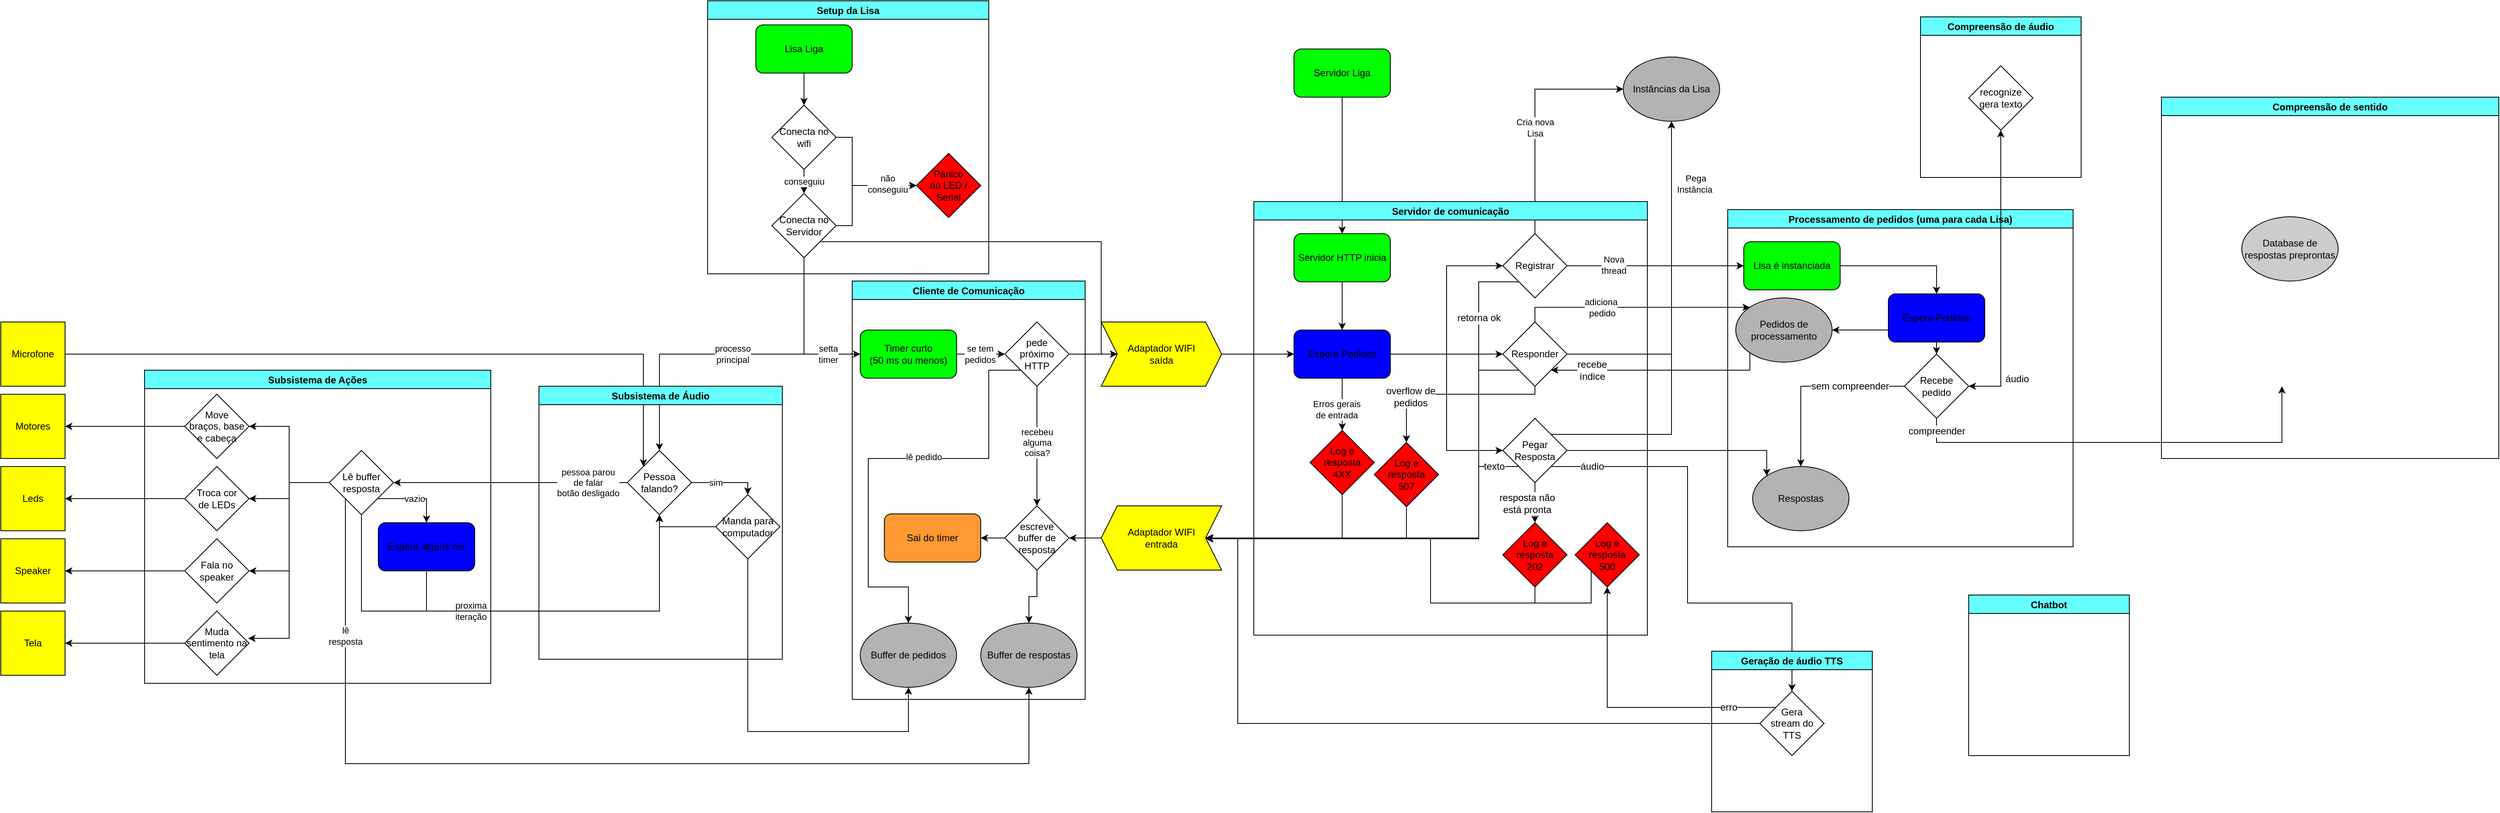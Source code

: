 <mxfile version="20.3.0" type="device"><diagram id="C5RBs43oDa-KdzZeNtuy" name="Page-1"><mxGraphModel dx="2659" dy="1574" grid="1" gridSize="10" guides="1" tooltips="1" connect="1" arrows="1" fold="1" page="1" pageScale="1" pageWidth="827" pageHeight="1169" math="0" shadow="0"><root><mxCell id="WIyWlLk6GJQsqaUBKTNV-0"/><mxCell id="WIyWlLk6GJQsqaUBKTNV-1" parent="WIyWlLk6GJQsqaUBKTNV-0"/><mxCell id="hgISAHrJ6ZTNMy5se8z0-0" style="edgeStyle=orthogonalEdgeStyle;rounded=0;orthogonalLoop=1;jettySize=auto;html=1;entryX=0.5;entryY=0;entryDx=0;entryDy=0;exitX=0.5;exitY=1;exitDx=0;exitDy=0;" parent="WIyWlLk6GJQsqaUBKTNV-1" source="66MLMGAUY5jl_WoTNI_W-8" target="hgISAHrJ6ZTNMy5se8z0-86" edge="1"><mxGeometry relative="1" as="geometry"><mxPoint x="-320" y="320" as="targetPoint"/><Array as="points"><mxPoint x="60" y="410"/><mxPoint x="-120" y="410"/></Array></mxGeometry></mxCell><mxCell id="hgISAHrJ6ZTNMy5se8z0-1" value="processo&lt;br&gt;principal" style="edgeLabel;html=1;align=center;verticalAlign=middle;resizable=0;points=[];" parent="hgISAHrJ6ZTNMy5se8z0-0" vertex="1" connectable="0"><mxGeometry x="0.217" y="-4" relative="1" as="geometry"><mxPoint x="46" y="4" as="offset"/></mxGeometry></mxCell><mxCell id="hgISAHrJ6ZTNMy5se8z0-4" style="edgeStyle=orthogonalEdgeStyle;rounded=0;orthogonalLoop=1;jettySize=auto;html=1;entryX=0;entryY=0.5;entryDx=0;entryDy=0;exitX=0.5;exitY=1;exitDx=0;exitDy=0;" parent="WIyWlLk6GJQsqaUBKTNV-1" source="66MLMGAUY5jl_WoTNI_W-8" target="hgISAHrJ6ZTNMy5se8z0-52" edge="1"><mxGeometry relative="1" as="geometry"><mxPoint x="140" y="410" as="targetPoint"/><Array as="points"><mxPoint x="60" y="410"/></Array></mxGeometry></mxCell><mxCell id="hgISAHrJ6ZTNMy5se8z0-5" value="setta&lt;br&gt;timer" style="edgeLabel;html=1;align=center;verticalAlign=middle;resizable=0;points=[];" parent="hgISAHrJ6ZTNMy5se8z0-4" vertex="1" connectable="0"><mxGeometry x="0.418" relative="1" as="geometry"><mxPoint x="15" as="offset"/></mxGeometry></mxCell><mxCell id="66MLMGAUY5jl_WoTNI_W-181" style="edgeStyle=orthogonalEdgeStyle;rounded=0;orthogonalLoop=1;jettySize=auto;html=1;exitX=0.5;exitY=1;exitDx=0;exitDy=0;entryX=0.5;entryY=0;entryDx=0;entryDy=0;" parent="WIyWlLk6GJQsqaUBKTNV-1" source="hgISAHrJ6ZTNMy5se8z0-84" target="hgISAHrJ6ZTNMy5se8z0-85" edge="1"><mxGeometry relative="1" as="geometry"><mxPoint x="766" y="260" as="targetPoint"/><mxPoint x="766" y="80" as="sourcePoint"/></mxGeometry></mxCell><mxCell id="66MLMGAUY5jl_WoTNI_W-153" style="edgeStyle=orthogonalEdgeStyle;rounded=0;orthogonalLoop=1;jettySize=auto;html=1;" parent="WIyWlLk6GJQsqaUBKTNV-1" source="66MLMGAUY5jl_WoTNI_W-14" target="66MLMGAUY5jl_WoTNI_W-18" edge="1"><mxGeometry relative="1" as="geometry"/></mxCell><mxCell id="66MLMGAUY5jl_WoTNI_W-14" value="Adaptador WIFI &lt;br&gt;saída" style="shape=step;perimeter=stepPerimeter;whiteSpace=wrap;html=1;fixedSize=1;fillColor=#FFFF00;" parent="WIyWlLk6GJQsqaUBKTNV-1" vertex="1"><mxGeometry x="430" y="370" width="150" height="80" as="geometry"/></mxCell><mxCell id="66MLMGAUY5jl_WoTNI_W-63" style="edgeStyle=orthogonalEdgeStyle;rounded=0;orthogonalLoop=1;jettySize=auto;html=1;" parent="WIyWlLk6GJQsqaUBKTNV-1" source="66MLMGAUY5jl_WoTNI_W-31" target="66MLMGAUY5jl_WoTNI_W-82" edge="1"><mxGeometry relative="1" as="geometry"><mxPoint x="100" y="520" as="targetPoint"/></mxGeometry></mxCell><mxCell id="66MLMGAUY5jl_WoTNI_W-31" value="Adaptador WIFI&lt;br&gt;entrada" style="shape=step;perimeter=stepPerimeter;whiteSpace=wrap;html=1;fixedSize=1;direction=west;fillColor=#FFFF00;" parent="WIyWlLk6GJQsqaUBKTNV-1" vertex="1"><mxGeometry x="430" y="599" width="150" height="80" as="geometry"/></mxCell><mxCell id="66MLMGAUY5jl_WoTNI_W-79" value="proxima&lt;br&gt;iteração" style="edgeStyle=orthogonalEdgeStyle;rounded=0;orthogonalLoop=1;jettySize=auto;html=1;exitX=0.5;exitY=1;exitDx=0;exitDy=0;" parent="WIyWlLk6GJQsqaUBKTNV-1" source="66MLMGAUY5jl_WoTNI_W-67" target="hgISAHrJ6ZTNMy5se8z0-86" edge="1"><mxGeometry x="-0.163" relative="1" as="geometry"><mxPoint x="-681" y="658" as="targetPoint"/><Array as="points"><mxPoint x="-491" y="730"/><mxPoint x="-120" y="730"/></Array><mxPoint as="offset"/></mxGeometry></mxCell><mxCell id="66MLMGAUY5jl_WoTNI_W-250" style="edgeStyle=orthogonalEdgeStyle;rounded=0;orthogonalLoop=1;jettySize=auto;html=1;entryX=0.5;entryY=1;entryDx=0;entryDy=0;exitX=0;exitY=1;exitDx=0;exitDy=0;" parent="WIyWlLk6GJQsqaUBKTNV-1" source="66MLMGAUY5jl_WoTNI_W-67" target="66MLMGAUY5jl_WoTNI_W-238" edge="1"><mxGeometry relative="1" as="geometry"><Array as="points"><mxPoint x="-511" y="920"/><mxPoint x="340" y="920"/></Array></mxGeometry></mxCell><mxCell id="hgISAHrJ6ZTNMy5se8z0-51" value="lê &lt;br&gt;resposta" style="edgeLabel;html=1;align=center;verticalAlign=middle;resizable=0;points=[];" parent="66MLMGAUY5jl_WoTNI_W-250" vertex="1" connectable="0"><mxGeometry x="-0.976" y="-1" relative="1" as="geometry"><mxPoint x="1" y="155" as="offset"/></mxGeometry></mxCell><mxCell id="66MLMGAUY5jl_WoTNI_W-258" style="edgeStyle=orthogonalEdgeStyle;rounded=0;orthogonalLoop=1;jettySize=auto;html=1;" parent="WIyWlLk6GJQsqaUBKTNV-1" source="66MLMGAUY5jl_WoTNI_W-71" target="66MLMGAUY5jl_WoTNI_W-257" edge="1"><mxGeometry relative="1" as="geometry"/></mxCell><mxCell id="66MLMGAUY5jl_WoTNI_W-261" style="edgeStyle=orthogonalEdgeStyle;rounded=0;orthogonalLoop=1;jettySize=auto;html=1;" parent="WIyWlLk6GJQsqaUBKTNV-1" source="66MLMGAUY5jl_WoTNI_W-72" target="66MLMGAUY5jl_WoTNI_W-262" edge="1"><mxGeometry relative="1" as="geometry"><mxPoint x="-860" y="723" as="targetPoint"/></mxGeometry></mxCell><mxCell id="66MLMGAUY5jl_WoTNI_W-260" style="edgeStyle=orthogonalEdgeStyle;rounded=0;orthogonalLoop=1;jettySize=auto;html=1;" parent="WIyWlLk6GJQsqaUBKTNV-1" source="66MLMGAUY5jl_WoTNI_W-74" target="66MLMGAUY5jl_WoTNI_W-259" edge="1"><mxGeometry relative="1" as="geometry"/></mxCell><mxCell id="66MLMGAUY5jl_WoTNI_W-101" style="edgeStyle=orthogonalEdgeStyle;rounded=0;orthogonalLoop=1;jettySize=auto;html=1;entryX=0;entryY=0.5;entryDx=0;entryDy=0;" parent="WIyWlLk6GJQsqaUBKTNV-1" source="66MLMGAUY5jl_WoTNI_W-97" target="66MLMGAUY5jl_WoTNI_W-14" edge="1"><mxGeometry relative="1" as="geometry"/></mxCell><mxCell id="66MLMGAUY5jl_WoTNI_W-123" value="Subsistema de Ações" style="swimlane;fillColor=#66FFFF;" parent="WIyWlLk6GJQsqaUBKTNV-1" vertex="1"><mxGeometry x="-761" y="430" width="431" height="390" as="geometry"><mxRectangle x="-761" y="430" width="160" height="23" as="alternateBounds"/></mxGeometry></mxCell><mxCell id="66MLMGAUY5jl_WoTNI_W-71" value="Move&lt;br&gt;braços, base e cabeça" style="rhombus;whiteSpace=wrap;html=1;fillColor=#FFFFFF;" parent="66MLMGAUY5jl_WoTNI_W-123" vertex="1"><mxGeometry x="50" y="30" width="80" height="80" as="geometry"/></mxCell><mxCell id="66MLMGAUY5jl_WoTNI_W-74" value="Troca cor&lt;br&gt;de LEDs" style="rhombus;whiteSpace=wrap;html=1;fillColor=#FFFFFF;" parent="66MLMGAUY5jl_WoTNI_W-123" vertex="1"><mxGeometry x="50" y="120" width="80" height="80" as="geometry"/></mxCell><mxCell id="66MLMGAUY5jl_WoTNI_W-72" value="Muda sentimento na tela" style="rhombus;whiteSpace=wrap;html=1;fillColor=#FFFFFF;" parent="66MLMGAUY5jl_WoTNI_W-123" vertex="1"><mxGeometry x="50" y="300" width="80" height="80" as="geometry"/></mxCell><mxCell id="hgISAHrJ6ZTNMy5se8z0-21" value="Fala no speaker" style="rhombus;whiteSpace=wrap;html=1;fillColor=#FFFFFF;" parent="66MLMGAUY5jl_WoTNI_W-123" vertex="1"><mxGeometry x="50" y="210" width="80" height="80" as="geometry"/></mxCell><mxCell id="66MLMGAUY5jl_WoTNI_W-111" value="Espera alguns ms" style="rounded=1;whiteSpace=wrap;html=1;fillColor=#0000FF;" parent="66MLMGAUY5jl_WoTNI_W-123" vertex="1"><mxGeometry x="291" y="190" width="120" height="60" as="geometry"/></mxCell><mxCell id="66MLMGAUY5jl_WoTNI_W-67" value="Lê buffer&lt;br&gt;resposta" style="rhombus;whiteSpace=wrap;html=1;fillColor=#FFFFFF;" parent="66MLMGAUY5jl_WoTNI_W-123" vertex="1"><mxGeometry x="230" y="100" width="80" height="80" as="geometry"/></mxCell><mxCell id="66MLMGAUY5jl_WoTNI_W-77" value="vazio" style="edgeStyle=orthogonalEdgeStyle;rounded=0;orthogonalLoop=1;jettySize=auto;html=1;exitX=1;exitY=1;exitDx=0;exitDy=0;entryX=0.5;entryY=0;entryDx=0;entryDy=0;" parent="66MLMGAUY5jl_WoTNI_W-123" source="66MLMGAUY5jl_WoTNI_W-67" target="66MLMGAUY5jl_WoTNI_W-111" edge="1"><mxGeometry relative="1" as="geometry"><mxPoint x="351" y="160" as="targetPoint"/><Array as="points"><mxPoint x="351" y="160"/></Array></mxGeometry></mxCell><mxCell id="hgISAHrJ6ZTNMy5se8z0-24" style="edgeStyle=orthogonalEdgeStyle;rounded=0;orthogonalLoop=1;jettySize=auto;html=1;entryX=1;entryY=0.5;entryDx=0;entryDy=0;" parent="66MLMGAUY5jl_WoTNI_W-123" source="66MLMGAUY5jl_WoTNI_W-67" target="66MLMGAUY5jl_WoTNI_W-74" edge="1"><mxGeometry relative="1" as="geometry"/></mxCell><mxCell id="66MLMGAUY5jl_WoTNI_W-73" style="edgeStyle=orthogonalEdgeStyle;rounded=0;orthogonalLoop=1;jettySize=auto;html=1;entryX=0.988;entryY=0.425;entryDx=0;entryDy=0;entryPerimeter=0;" parent="66MLMGAUY5jl_WoTNI_W-123" source="66MLMGAUY5jl_WoTNI_W-67" target="66MLMGAUY5jl_WoTNI_W-72" edge="1"><mxGeometry relative="1" as="geometry"/></mxCell><mxCell id="hgISAHrJ6ZTNMy5se8z0-25" style="edgeStyle=orthogonalEdgeStyle;rounded=0;orthogonalLoop=1;jettySize=auto;html=1;entryX=1;entryY=0.5;entryDx=0;entryDy=0;" parent="66MLMGAUY5jl_WoTNI_W-123" source="66MLMGAUY5jl_WoTNI_W-67" target="66MLMGAUY5jl_WoTNI_W-71" edge="1"><mxGeometry relative="1" as="geometry"/></mxCell><mxCell id="hgISAHrJ6ZTNMy5se8z0-26" style="edgeStyle=orthogonalEdgeStyle;rounded=0;orthogonalLoop=1;jettySize=auto;html=1;entryX=1;entryY=0.5;entryDx=0;entryDy=0;" parent="66MLMGAUY5jl_WoTNI_W-123" source="66MLMGAUY5jl_WoTNI_W-67" target="hgISAHrJ6ZTNMy5se8z0-21" edge="1"><mxGeometry relative="1" as="geometry"/></mxCell><mxCell id="66MLMGAUY5jl_WoTNI_W-124" value="Cliente de Comunicação" style="swimlane;fillColor=#66FFFF;" parent="WIyWlLk6GJQsqaUBKTNV-1" vertex="1"><mxGeometry x="120" y="319" width="290" height="521" as="geometry"><mxRectangle x="120" y="319" width="170" height="23" as="alternateBounds"/></mxGeometry></mxCell><mxCell id="66MLMGAUY5jl_WoTNI_W-139" style="edgeStyle=orthogonalEdgeStyle;rounded=0;orthogonalLoop=1;jettySize=auto;html=1;exitX=0;exitY=0.5;exitDx=0;exitDy=0;" parent="66MLMGAUY5jl_WoTNI_W-124" source="66MLMGAUY5jl_WoTNI_W-82" target="hgISAHrJ6ZTNMy5se8z0-81" edge="1"><mxGeometry relative="1" as="geometry"><mxPoint x="160" y="320" as="targetPoint"/></mxGeometry></mxCell><mxCell id="66MLMGAUY5jl_WoTNI_W-249" style="edgeStyle=orthogonalEdgeStyle;rounded=0;orthogonalLoop=1;jettySize=auto;html=1;entryX=0.5;entryY=0;entryDx=0;entryDy=0;" parent="66MLMGAUY5jl_WoTNI_W-124" source="66MLMGAUY5jl_WoTNI_W-82" target="66MLMGAUY5jl_WoTNI_W-238" edge="1"><mxGeometry relative="1" as="geometry"/></mxCell><mxCell id="66MLMGAUY5jl_WoTNI_W-82" value="escreve&lt;br&gt;buffer de resposta" style="rhombus;whiteSpace=wrap;html=1;fillColor=#FFFFFF;" parent="66MLMGAUY5jl_WoTNI_W-124" vertex="1"><mxGeometry x="190" y="280" width="80" height="80" as="geometry"/></mxCell><mxCell id="66MLMGAUY5jl_WoTNI_W-245" style="edgeStyle=orthogonalEdgeStyle;rounded=0;orthogonalLoop=1;jettySize=auto;html=1;exitX=0;exitY=1;exitDx=0;exitDy=0;entryX=0.5;entryY=0;entryDx=0;entryDy=0;" parent="66MLMGAUY5jl_WoTNI_W-124" source="66MLMGAUY5jl_WoTNI_W-97" target="66MLMGAUY5jl_WoTNI_W-239" edge="1"><mxGeometry relative="1" as="geometry"><Array as="points"><mxPoint x="170" y="111"/><mxPoint x="170" y="221"/><mxPoint x="20" y="221"/><mxPoint x="20" y="381"/><mxPoint x="70" y="381"/></Array><mxPoint x="70" y="431" as="targetPoint"/></mxGeometry></mxCell><mxCell id="66MLMGAUY5jl_WoTNI_W-246" value="lê pedido" style="edgeLabel;html=1;align=center;verticalAlign=middle;resizable=0;points=[];" parent="66MLMGAUY5jl_WoTNI_W-245" vertex="1" connectable="0"><mxGeometry x="-0.062" y="-2" relative="1" as="geometry"><mxPoint x="29" as="offset"/></mxGeometry></mxCell><mxCell id="66MLMGAUY5jl_WoTNI_W-97" value="pede&lt;br&gt;próximo&lt;br&gt;HTTP" style="rhombus;whiteSpace=wrap;html=1;fillColor=#FFFFFF;" parent="66MLMGAUY5jl_WoTNI_W-124" vertex="1"><mxGeometry x="190" y="51" width="80" height="80" as="geometry"/></mxCell><mxCell id="66MLMGAUY5jl_WoTNI_W-118" value="recebeu&lt;br&gt;alguma&lt;br&gt;coisa?" style="edgeStyle=orthogonalEdgeStyle;rounded=0;orthogonalLoop=1;jettySize=auto;html=1;entryX=0.5;entryY=0;entryDx=0;entryDy=0;" parent="66MLMGAUY5jl_WoTNI_W-124" source="66MLMGAUY5jl_WoTNI_W-97" target="66MLMGAUY5jl_WoTNI_W-82" edge="1"><mxGeometry x="-0.06" relative="1" as="geometry"><mxPoint as="offset"/></mxGeometry></mxCell><mxCell id="66MLMGAUY5jl_WoTNI_W-138" style="edgeStyle=orthogonalEdgeStyle;rounded=0;orthogonalLoop=1;jettySize=auto;html=1;entryX=0;entryY=0.5;entryDx=0;entryDy=0;exitX=1;exitY=0.5;exitDx=0;exitDy=0;" parent="66MLMGAUY5jl_WoTNI_W-124" source="hgISAHrJ6ZTNMy5se8z0-52" target="66MLMGAUY5jl_WoTNI_W-97" edge="1"><mxGeometry relative="1" as="geometry"><mxPoint x="100" y="91" as="sourcePoint"/></mxGeometry></mxCell><mxCell id="66MLMGAUY5jl_WoTNI_W-140" value="se tem &lt;br&gt;pedidos" style="edgeLabel;html=1;align=center;verticalAlign=middle;resizable=0;points=[];" parent="66MLMGAUY5jl_WoTNI_W-138" vertex="1" connectable="0"><mxGeometry x="-0.244" y="-1" relative="1" as="geometry"><mxPoint x="6" y="-1" as="offset"/></mxGeometry></mxCell><mxCell id="66MLMGAUY5jl_WoTNI_W-239" value="Buffer de pedidos" style="ellipse;whiteSpace=wrap;html=1;fillColor=#B3B3B3;" parent="66MLMGAUY5jl_WoTNI_W-124" vertex="1"><mxGeometry x="10" y="426" width="120" height="80" as="geometry"/></mxCell><mxCell id="66MLMGAUY5jl_WoTNI_W-238" value="Buffer de respostas" style="ellipse;whiteSpace=wrap;html=1;fillColor=#B3B3B3;" parent="66MLMGAUY5jl_WoTNI_W-124" vertex="1"><mxGeometry x="160" y="426" width="120" height="80" as="geometry"/></mxCell><mxCell id="hgISAHrJ6ZTNMy5se8z0-52" value="Timer curto&lt;br&gt;(50 ms ou menos)" style="rounded=1;whiteSpace=wrap;html=1;fillColor=#00FF00;" parent="66MLMGAUY5jl_WoTNI_W-124" vertex="1"><mxGeometry x="10" y="61" width="120" height="60" as="geometry"/></mxCell><mxCell id="hgISAHrJ6ZTNMy5se8z0-81" value="Sai do timer" style="rounded=1;whiteSpace=wrap;html=1;fillColor=#FF9933;" parent="66MLMGAUY5jl_WoTNI_W-124" vertex="1"><mxGeometry x="40" y="290" width="120" height="60" as="geometry"/></mxCell><mxCell id="66MLMGAUY5jl_WoTNI_W-127" value="Setup da Lisa" style="swimlane;fillColor=#66FFFF;" parent="WIyWlLk6GJQsqaUBKTNV-1" vertex="1"><mxGeometry x="-60" y="-30" width="350" height="340" as="geometry"><mxRectangle x="-60" y="-30" width="110" height="23" as="alternateBounds"/></mxGeometry></mxCell><mxCell id="hgISAHrJ6ZTNMy5se8z0-82" value="Lisa Liga" style="rounded=1;whiteSpace=wrap;html=1;fillColor=#00FF00;" parent="66MLMGAUY5jl_WoTNI_W-127" vertex="1"><mxGeometry x="60" y="30" width="120" height="60" as="geometry"/></mxCell><mxCell id="5xaL9_I-MkR2w4U_7EK8-4" style="edgeStyle=orthogonalEdgeStyle;rounded=0;orthogonalLoop=1;jettySize=auto;html=1;entryX=0;entryY=0.5;entryDx=0;entryDy=0;" parent="66MLMGAUY5jl_WoTNI_W-127" source="66MLMGAUY5jl_WoTNI_W-6" target="66MLMGAUY5jl_WoTNI_W-41" edge="1"><mxGeometry relative="1" as="geometry"><Array as="points"><mxPoint x="180" y="170"/><mxPoint x="180" y="230"/></Array></mxGeometry></mxCell><mxCell id="66MLMGAUY5jl_WoTNI_W-6" value="Conecta no wifi" style="rhombus;whiteSpace=wrap;html=1;" parent="66MLMGAUY5jl_WoTNI_W-127" vertex="1"><mxGeometry x="80" y="130" width="80" height="80" as="geometry"/></mxCell><mxCell id="hgISAHrJ6ZTNMy5se8z0-83" style="edgeStyle=orthogonalEdgeStyle;rounded=0;orthogonalLoop=1;jettySize=auto;html=1;entryX=0.5;entryY=0;entryDx=0;entryDy=0;" parent="66MLMGAUY5jl_WoTNI_W-127" source="hgISAHrJ6ZTNMy5se8z0-82" target="66MLMGAUY5jl_WoTNI_W-6" edge="1"><mxGeometry relative="1" as="geometry"/></mxCell><mxCell id="5xaL9_I-MkR2w4U_7EK8-3" style="edgeStyle=orthogonalEdgeStyle;rounded=0;orthogonalLoop=1;jettySize=auto;html=1;entryX=0;entryY=0.5;entryDx=0;entryDy=0;" parent="66MLMGAUY5jl_WoTNI_W-127" source="66MLMGAUY5jl_WoTNI_W-8" target="66MLMGAUY5jl_WoTNI_W-41" edge="1"><mxGeometry relative="1" as="geometry"><Array as="points"><mxPoint x="180" y="280"/><mxPoint x="180" y="230"/></Array></mxGeometry></mxCell><mxCell id="5xaL9_I-MkR2w4U_7EK8-5" value="não&lt;br&gt;conseguiu" style="edgeLabel;html=1;align=center;verticalAlign=middle;resizable=0;points=[];" parent="5xaL9_I-MkR2w4U_7EK8-3" vertex="1" connectable="0"><mxGeometry x="0.513" y="2" relative="1" as="geometry"><mxPoint as="offset"/></mxGeometry></mxCell><mxCell id="66MLMGAUY5jl_WoTNI_W-8" value="Conecta no Servidor" style="rhombus;whiteSpace=wrap;html=1;" parent="66MLMGAUY5jl_WoTNI_W-127" vertex="1"><mxGeometry x="80" y="240" width="80" height="80" as="geometry"/></mxCell><mxCell id="66MLMGAUY5jl_WoTNI_W-7" value="conseguiu" style="endArrow=classic;html=1;rounded=0;exitX=0.5;exitY=1;exitDx=0;exitDy=0;entryX=0.5;entryY=0;entryDx=0;entryDy=0;" parent="66MLMGAUY5jl_WoTNI_W-127" source="66MLMGAUY5jl_WoTNI_W-6" target="66MLMGAUY5jl_WoTNI_W-8" edge="1"><mxGeometry width="50" height="50" relative="1" as="geometry"><mxPoint x="80" y="260" as="sourcePoint"/><mxPoint x="60" y="220" as="targetPoint"/><Array as="points"/></mxGeometry></mxCell><mxCell id="66MLMGAUY5jl_WoTNI_W-41" value="Pânico &lt;br&gt;no LED&amp;nbsp;/ Serial" style="rhombus;whiteSpace=wrap;html=1;fillColor=#FF0000;" parent="66MLMGAUY5jl_WoTNI_W-127" vertex="1"><mxGeometry x="260" y="190" width="80" height="80" as="geometry"/></mxCell><mxCell id="66MLMGAUY5jl_WoTNI_W-188" style="edgeStyle=orthogonalEdgeStyle;rounded=0;orthogonalLoop=1;jettySize=auto;html=1;" parent="WIyWlLk6GJQsqaUBKTNV-1" target="66MLMGAUY5jl_WoTNI_W-31" edge="1"><mxGeometry relative="1" as="geometry"><mxPoint x="667" y="639" as="sourcePoint"/></mxGeometry></mxCell><mxCell id="66MLMGAUY5jl_WoTNI_W-193" value="Compreensão de áudio" style="swimlane;fillColor=#66FFFF;" parent="WIyWlLk6GJQsqaUBKTNV-1" vertex="1"><mxGeometry x="1450" y="-10" width="200" height="200" as="geometry"><mxRectangle x="940" y="130" width="170" height="23" as="alternateBounds"/></mxGeometry></mxCell><mxCell id="5xaL9_I-MkR2w4U_7EK8-1" value="recognize gera texto" style="rhombus;whiteSpace=wrap;html=1;" parent="66MLMGAUY5jl_WoTNI_W-193" vertex="1"><mxGeometry x="60" y="61" width="80" height="80" as="geometry"/></mxCell><mxCell id="66MLMGAUY5jl_WoTNI_W-235" value="Compreensão de sentido" style="swimlane;fillColor=#66FFFF;" parent="WIyWlLk6GJQsqaUBKTNV-1" vertex="1"><mxGeometry x="1750" y="90" width="420" height="450" as="geometry"><mxRectangle x="1680" y="90" width="180" height="23" as="alternateBounds"/></mxGeometry></mxCell><mxCell id="66MLMGAUY5jl_WoTNI_W-224" value="Database de respostas preprontas" style="ellipse;whiteSpace=wrap;html=1;fillColor=#CCCCCC;" parent="66MLMGAUY5jl_WoTNI_W-235" vertex="1"><mxGeometry x="100" y="149" width="120" height="80" as="geometry"/></mxCell><mxCell id="66MLMGAUY5jl_WoTNI_W-236" value="Chatbot" style="swimlane;fillColor=#66FFFF;" parent="WIyWlLk6GJQsqaUBKTNV-1" vertex="1"><mxGeometry x="1510" y="710" width="200" height="200" as="geometry"><mxRectangle x="990" y="710" width="80" height="23" as="alternateBounds"/></mxGeometry></mxCell><mxCell id="66MLMGAUY5jl_WoTNI_W-257" value="Motores" style="whiteSpace=wrap;html=1;aspect=fixed;fillColor=#FFFF00;" parent="WIyWlLk6GJQsqaUBKTNV-1" vertex="1"><mxGeometry x="-940" y="460" width="80" height="80" as="geometry"/></mxCell><mxCell id="66MLMGAUY5jl_WoTNI_W-259" value="Leds" style="whiteSpace=wrap;html=1;aspect=fixed;fillColor=#FFFF00;" parent="WIyWlLk6GJQsqaUBKTNV-1" vertex="1"><mxGeometry x="-940" y="550" width="80" height="80" as="geometry"/></mxCell><mxCell id="66MLMGAUY5jl_WoTNI_W-262" value="Tela" style="whiteSpace=wrap;html=1;aspect=fixed;fillColor=#FFFF00;" parent="WIyWlLk6GJQsqaUBKTNV-1" vertex="1"><mxGeometry x="-940" y="730" width="80" height="80" as="geometry"/></mxCell><mxCell id="hgISAHrJ6ZTNMy5se8z0-22" value="Speaker" style="whiteSpace=wrap;html=1;aspect=fixed;fillColor=#FFFF00;" parent="WIyWlLk6GJQsqaUBKTNV-1" vertex="1"><mxGeometry x="-940" y="640" width="80" height="80" as="geometry"/></mxCell><mxCell id="hgISAHrJ6ZTNMy5se8z0-23" style="edgeStyle=orthogonalEdgeStyle;rounded=0;orthogonalLoop=1;jettySize=auto;html=1;entryX=1;entryY=0.5;entryDx=0;entryDy=0;" parent="WIyWlLk6GJQsqaUBKTNV-1" source="hgISAHrJ6ZTNMy5se8z0-21" target="hgISAHrJ6ZTNMy5se8z0-22" edge="1"><mxGeometry relative="1" as="geometry"/></mxCell><mxCell id="hgISAHrJ6ZTNMy5se8z0-84" value="Servidor Liga" style="rounded=1;whiteSpace=wrap;html=1;fillColor=#00FF00;" parent="WIyWlLk6GJQsqaUBKTNV-1" vertex="1"><mxGeometry x="670" y="30" width="120" height="60" as="geometry"/></mxCell><mxCell id="hgISAHrJ6ZTNMy5se8z0-34" value="" style="edgeStyle=orthogonalEdgeStyle;rounded=0;orthogonalLoop=1;jettySize=auto;html=1;exitX=0;exitY=0.5;exitDx=0;exitDy=0;entryX=1;entryY=0.5;entryDx=0;entryDy=0;" parent="WIyWlLk6GJQsqaUBKTNV-1" source="hgISAHrJ6ZTNMy5se8z0-86" target="66MLMGAUY5jl_WoTNI_W-67" edge="1"><mxGeometry relative="1" as="geometry"><mxPoint x="-450" y="590" as="sourcePoint"/><mxPoint x="-390" y="560" as="targetPoint"/><Array as="points"/></mxGeometry></mxCell><mxCell id="hgISAHrJ6ZTNMy5se8z0-89" value="pessoa parou &lt;br&gt;de falar&lt;br&gt;botão desligado" style="edgeLabel;html=1;align=center;verticalAlign=middle;resizable=0;points=[];" parent="hgISAHrJ6ZTNMy5se8z0-34" vertex="1" connectable="0"><mxGeometry x="-0.672" y="5" relative="1" as="geometry"><mxPoint x="-2" y="-5" as="offset"/></mxGeometry></mxCell><mxCell id="hgISAHrJ6ZTNMy5se8z0-95" style="edgeStyle=orthogonalEdgeStyle;rounded=0;orthogonalLoop=1;jettySize=auto;html=1;entryX=0.5;entryY=1;entryDx=0;entryDy=0;exitX=0.5;exitY=1;exitDx=0;exitDy=0;" parent="WIyWlLk6GJQsqaUBKTNV-1" source="66MLMGAUY5jl_WoTNI_W-111" target="hgISAHrJ6ZTNMy5se8z0-86" edge="1"><mxGeometry relative="1" as="geometry"><Array as="points"><mxPoint x="-410" y="730"/><mxPoint x="-120" y="730"/></Array><mxPoint x="-410" y="680" as="sourcePoint"/></mxGeometry></mxCell><mxCell id="hgISAHrJ6ZTNMy5se8z0-99" style="edgeStyle=orthogonalEdgeStyle;rounded=0;orthogonalLoop=1;jettySize=auto;html=1;entryX=0;entryY=0;entryDx=0;entryDy=0;" parent="WIyWlLk6GJQsqaUBKTNV-1" source="hgISAHrJ6ZTNMy5se8z0-98" target="hgISAHrJ6ZTNMy5se8z0-86" edge="1"><mxGeometry relative="1" as="geometry"><Array as="points"><mxPoint x="-140" y="410"/></Array></mxGeometry></mxCell><mxCell id="hgISAHrJ6ZTNMy5se8z0-98" value="Microfone" style="whiteSpace=wrap;html=1;aspect=fixed;fillColor=#FFFF00;" parent="WIyWlLk6GJQsqaUBKTNV-1" vertex="1"><mxGeometry x="-940" y="370" width="80" height="80" as="geometry"/></mxCell><mxCell id="hgISAHrJ6ZTNMy5se8z0-104" style="edgeStyle=orthogonalEdgeStyle;rounded=0;orthogonalLoop=1;jettySize=auto;html=1;entryX=0.5;entryY=1;entryDx=0;entryDy=0;exitX=0.5;exitY=1;exitDx=0;exitDy=0;" parent="WIyWlLk6GJQsqaUBKTNV-1" source="hgISAHrJ6ZTNMy5se8z0-101" target="66MLMGAUY5jl_WoTNI_W-239" edge="1"><mxGeometry relative="1" as="geometry"><Array as="points"><mxPoint x="-10" y="880"/><mxPoint x="190" y="880"/></Array></mxGeometry></mxCell><mxCell id="66MLMGAUY5jl_WoTNI_W-125" value="Subsistema de Áudio" style="swimlane;fillColor=#66FFFF;" parent="WIyWlLk6GJQsqaUBKTNV-1" vertex="1"><mxGeometry x="-270" y="450" width="303" height="340" as="geometry"><mxRectangle x="-270" y="450" width="150" height="23" as="alternateBounds"/></mxGeometry></mxCell><mxCell id="hgISAHrJ6ZTNMy5se8z0-111" style="edgeStyle=orthogonalEdgeStyle;rounded=0;orthogonalLoop=1;jettySize=auto;html=1;" parent="66MLMGAUY5jl_WoTNI_W-125" source="hgISAHrJ6ZTNMy5se8z0-86" target="hgISAHrJ6ZTNMy5se8z0-101" edge="1"><mxGeometry relative="1" as="geometry"><Array as="points"><mxPoint x="260" y="120"/></Array></mxGeometry></mxCell><mxCell id="hgISAHrJ6ZTNMy5se8z0-114" value="sim" style="edgeLabel;html=1;align=center;verticalAlign=middle;resizable=0;points=[];" parent="hgISAHrJ6ZTNMy5se8z0-111" vertex="1" connectable="0"><mxGeometry x="-0.506" y="-5" relative="1" as="geometry"><mxPoint x="9" y="-5" as="offset"/></mxGeometry></mxCell><mxCell id="hgISAHrJ6ZTNMy5se8z0-86" value="Pessoa falando?" style="rhombus;whiteSpace=wrap;html=1;fillColor=#FFFFFF;" parent="66MLMGAUY5jl_WoTNI_W-125" vertex="1"><mxGeometry x="110" y="80" width="80" height="80" as="geometry"/></mxCell><mxCell id="hgISAHrJ6ZTNMy5se8z0-113" style="edgeStyle=orthogonalEdgeStyle;rounded=0;orthogonalLoop=1;jettySize=auto;html=1;entryX=0.5;entryY=1;entryDx=0;entryDy=0;exitX=0;exitY=0.5;exitDx=0;exitDy=0;" parent="66MLMGAUY5jl_WoTNI_W-125" source="hgISAHrJ6ZTNMy5se8z0-101" target="hgISAHrJ6ZTNMy5se8z0-86" edge="1"><mxGeometry relative="1" as="geometry"><Array as="points"><mxPoint x="150" y="175"/></Array></mxGeometry></mxCell><mxCell id="hgISAHrJ6ZTNMy5se8z0-101" value="Manda para computador" style="rhombus;whiteSpace=wrap;html=1;fillColor=#FFFFFF;" parent="66MLMGAUY5jl_WoTNI_W-125" vertex="1"><mxGeometry x="220" y="135" width="80" height="80" as="geometry"/></mxCell><mxCell id="hgISAHrJ6ZTNMy5se8z0-109" style="edgeStyle=orthogonalEdgeStyle;rounded=0;orthogonalLoop=1;jettySize=auto;html=1;exitX=1;exitY=1;exitDx=0;exitDy=0;entryX=0;entryY=0.5;entryDx=0;entryDy=0;" parent="WIyWlLk6GJQsqaUBKTNV-1" source="66MLMGAUY5jl_WoTNI_W-8" target="66MLMGAUY5jl_WoTNI_W-14" edge="1"><mxGeometry relative="1" as="geometry"><Array as="points"><mxPoint x="430" y="270"/><mxPoint x="430" y="410"/></Array></mxGeometry></mxCell><mxCell id="kJ5HmttXs05KUrMRIQJz-3" style="edgeStyle=orthogonalEdgeStyle;rounded=0;orthogonalLoop=1;jettySize=auto;html=1;exitX=0.5;exitY=1;exitDx=0;exitDy=0;" edge="1" parent="WIyWlLk6GJQsqaUBKTNV-1" source="66MLMGAUY5jl_WoTNI_W-51" target="66MLMGAUY5jl_WoTNI_W-31"><mxGeometry relative="1" as="geometry"><Array as="points"><mxPoint x="730" y="639"/></Array></mxGeometry></mxCell><mxCell id="kJ5HmttXs05KUrMRIQJz-7" value="Instâncias da Lisa" style="ellipse;whiteSpace=wrap;html=1;fillColor=#B3B3B3;" vertex="1" parent="WIyWlLk6GJQsqaUBKTNV-1"><mxGeometry x="1080" y="40" width="120" height="80" as="geometry"/></mxCell><mxCell id="kJ5HmttXs05KUrMRIQJz-9" style="edgeStyle=orthogonalEdgeStyle;rounded=0;orthogonalLoop=1;jettySize=auto;html=1;entryX=0;entryY=0.5;entryDx=0;entryDy=0;exitX=0.5;exitY=0;exitDx=0;exitDy=0;" edge="1" parent="WIyWlLk6GJQsqaUBKTNV-1" source="kJ5HmttXs05KUrMRIQJz-6" target="kJ5HmttXs05KUrMRIQJz-7"><mxGeometry relative="1" as="geometry"><mxPoint x="900" y="250" as="sourcePoint"/><Array as="points"><mxPoint x="970" y="80"/></Array></mxGeometry></mxCell><mxCell id="kJ5HmttXs05KUrMRIQJz-10" value="Cria nova &lt;br&gt;Lisa" style="edgeLabel;html=1;align=center;verticalAlign=middle;resizable=0;points=[];" vertex="1" connectable="0" parent="kJ5HmttXs05KUrMRIQJz-9"><mxGeometry x="0.215" y="2" relative="1" as="geometry"><mxPoint x="2" y="44" as="offset"/></mxGeometry></mxCell><mxCell id="kJ5HmttXs05KUrMRIQJz-14" style="edgeStyle=orthogonalEdgeStyle;rounded=0;orthogonalLoop=1;jettySize=auto;html=1;" edge="1" parent="WIyWlLk6GJQsqaUBKTNV-1" source="kJ5HmttXs05KUrMRIQJz-4" target="kJ5HmttXs05KUrMRIQJz-7"><mxGeometry relative="1" as="geometry"/></mxCell><mxCell id="kJ5HmttXs05KUrMRIQJz-15" value="Pega &lt;br&gt;Instância&amp;nbsp;" style="edgeLabel;html=1;align=center;verticalAlign=middle;resizable=0;points=[];" vertex="1" connectable="0" parent="kJ5HmttXs05KUrMRIQJz-14"><mxGeometry x="0.63" y="1" relative="1" as="geometry"><mxPoint x="31" as="offset"/></mxGeometry></mxCell><mxCell id="kJ5HmttXs05KUrMRIQJz-16" style="edgeStyle=orthogonalEdgeStyle;rounded=0;orthogonalLoop=1;jettySize=auto;html=1;entryX=0.5;entryY=1;entryDx=0;entryDy=0;exitX=1;exitY=0;exitDx=0;exitDy=0;" edge="1" parent="WIyWlLk6GJQsqaUBKTNV-1" source="kJ5HmttXs05KUrMRIQJz-5" target="kJ5HmttXs05KUrMRIQJz-7"><mxGeometry relative="1" as="geometry"/></mxCell><mxCell id="kJ5HmttXs05KUrMRIQJz-27" style="edgeStyle=orthogonalEdgeStyle;shape=connector;rounded=0;orthogonalLoop=1;jettySize=auto;html=1;entryX=0;entryY=0.5;entryDx=0;entryDy=0;labelBackgroundColor=default;strokeColor=default;fontFamily=Helvetica;fontSize=11;fontColor=default;endArrow=classic;exitX=1;exitY=0.5;exitDx=0;exitDy=0;" edge="1" parent="WIyWlLk6GJQsqaUBKTNV-1" source="kJ5HmttXs05KUrMRIQJz-6" target="kJ5HmttXs05KUrMRIQJz-26"><mxGeometry relative="1" as="geometry"><Array as="points"><mxPoint x="1010" y="300"/></Array></mxGeometry></mxCell><mxCell id="kJ5HmttXs05KUrMRIQJz-30" value="Nova &lt;br&gt;thread" style="edgeLabel;html=1;align=center;verticalAlign=middle;resizable=0;points=[];fontSize=11;fontFamily=Helvetica;fontColor=default;" vertex="1" connectable="0" parent="kJ5HmttXs05KUrMRIQJz-27"><mxGeometry x="-0.474" y="1" relative="1" as="geometry"><mxPoint as="offset"/></mxGeometry></mxCell><mxCell id="kJ5HmttXs05KUrMRIQJz-28" style="edgeStyle=orthogonalEdgeStyle;shape=connector;rounded=0;orthogonalLoop=1;jettySize=auto;html=1;exitX=0.5;exitY=0;exitDx=0;exitDy=0;entryX=0;entryY=0;entryDx=0;entryDy=0;labelBackgroundColor=default;strokeColor=default;fontFamily=Helvetica;fontSize=11;fontColor=default;endArrow=classic;" edge="1" parent="WIyWlLk6GJQsqaUBKTNV-1" source="kJ5HmttXs05KUrMRIQJz-4" target="kJ5HmttXs05KUrMRIQJz-23"><mxGeometry relative="1" as="geometry"><Array as="points"><mxPoint x="970" y="352"/></Array></mxGeometry></mxCell><mxCell id="kJ5HmttXs05KUrMRIQJz-29" value="adiciona&lt;br&gt;&amp;nbsp;pedido" style="edgeLabel;html=1;align=center;verticalAlign=middle;resizable=0;points=[];fontSize=11;fontFamily=Helvetica;fontColor=default;" vertex="1" connectable="0" parent="kJ5HmttXs05KUrMRIQJz-28"><mxGeometry x="-0.809" y="3" relative="1" as="geometry"><mxPoint x="73" y="3" as="offset"/></mxGeometry></mxCell><mxCell id="kJ5HmttXs05KUrMRIQJz-24" value="Processamento de pedidos (uma para cada Lisa)" style="swimlane;fillColor=#66FFFF;" vertex="1" parent="WIyWlLk6GJQsqaUBKTNV-1"><mxGeometry x="1210" y="230" width="430" height="420" as="geometry"><mxRectangle x="1420" y="280" width="170" height="23" as="alternateBounds"/></mxGeometry></mxCell><mxCell id="kJ5HmttXs05KUrMRIQJz-23" value="Pedidos de processamento" style="ellipse;whiteSpace=wrap;html=1;fillColor=#B3B3B3;" vertex="1" parent="kJ5HmttXs05KUrMRIQJz-24"><mxGeometry x="10" y="110" width="120" height="80" as="geometry"/></mxCell><mxCell id="kJ5HmttXs05KUrMRIQJz-32" style="edgeStyle=orthogonalEdgeStyle;shape=connector;rounded=0;orthogonalLoop=1;jettySize=auto;html=1;labelBackgroundColor=default;strokeColor=default;fontFamily=Helvetica;fontSize=11;fontColor=default;endArrow=classic;" edge="1" parent="kJ5HmttXs05KUrMRIQJz-24" source="kJ5HmttXs05KUrMRIQJz-26" target="kJ5HmttXs05KUrMRIQJz-36"><mxGeometry relative="1" as="geometry"><mxPoint x="190" y="70" as="targetPoint"/></mxGeometry></mxCell><mxCell id="kJ5HmttXs05KUrMRIQJz-26" value="Lisa é instanciada" style="rounded=1;whiteSpace=wrap;html=1;fillColor=#00FF00;" vertex="1" parent="kJ5HmttXs05KUrMRIQJz-24"><mxGeometry x="20" y="40" width="120" height="60" as="geometry"/></mxCell><mxCell id="kJ5HmttXs05KUrMRIQJz-34" style="edgeStyle=orthogonalEdgeStyle;shape=connector;rounded=0;orthogonalLoop=1;jettySize=auto;html=1;exitX=0;exitY=0.75;exitDx=0;exitDy=0;entryX=1;entryY=0.5;entryDx=0;entryDy=0;labelBackgroundColor=default;strokeColor=default;fontFamily=Helvetica;fontSize=12;fontColor=default;endArrow=classic;" edge="1" parent="kJ5HmttXs05KUrMRIQJz-24" source="kJ5HmttXs05KUrMRIQJz-36" target="kJ5HmttXs05KUrMRIQJz-23"><mxGeometry relative="1" as="geometry"><mxPoint x="210" y="90" as="sourcePoint"/><Array as="points"><mxPoint x="150" y="150"/><mxPoint x="150" y="150"/></Array></mxGeometry></mxCell><mxCell id="kJ5HmttXs05KUrMRIQJz-36" value="Espera Pedidos" style="rounded=1;whiteSpace=wrap;html=1;fillColor=#0000FF;" vertex="1" parent="kJ5HmttXs05KUrMRIQJz-24"><mxGeometry x="200" y="105" width="120" height="60" as="geometry"/></mxCell><mxCell id="kJ5HmttXs05KUrMRIQJz-42" value="Respostas" style="ellipse;whiteSpace=wrap;html=1;fillColor=#B3B3B3;" vertex="1" parent="kJ5HmttXs05KUrMRIQJz-24"><mxGeometry x="31" y="320" width="120" height="80" as="geometry"/></mxCell><mxCell id="kJ5HmttXs05KUrMRIQJz-43" style="edgeStyle=orthogonalEdgeStyle;shape=connector;rounded=0;orthogonalLoop=1;jettySize=auto;html=1;exitX=1;exitY=0.5;exitDx=0;exitDy=0;labelBackgroundColor=default;strokeColor=default;fontFamily=Helvetica;fontSize=12;fontColor=default;endArrow=classic;entryX=0;entryY=0;entryDx=0;entryDy=0;" edge="1" parent="WIyWlLk6GJQsqaUBKTNV-1" source="kJ5HmttXs05KUrMRIQJz-5" target="kJ5HmttXs05KUrMRIQJz-42"><mxGeometry relative="1" as="geometry"><mxPoint x="1240" y="590" as="targetPoint"/><Array as="points"><mxPoint x="1259" y="530"/></Array></mxGeometry></mxCell><mxCell id="66MLMGAUY5jl_WoTNI_W-184" value="Servidor de comunicação" style="swimlane;fillColor=#66FFFF;" parent="WIyWlLk6GJQsqaUBKTNV-1" vertex="1"><mxGeometry x="620" y="220" width="490" height="540" as="geometry"><mxRectangle x="650" y="220" width="180" height="23" as="alternateBounds"/></mxGeometry></mxCell><mxCell id="hgISAHrJ6ZTNMy5se8z0-85" value="Servidor HTTP inicia" style="rounded=1;whiteSpace=wrap;html=1;fillColor=#00FF00;" parent="66MLMGAUY5jl_WoTNI_W-184" vertex="1"><mxGeometry x="50" y="40" width="120" height="60" as="geometry"/></mxCell><mxCell id="66MLMGAUY5jl_WoTNI_W-51" value="Log e resposta &lt;br&gt;4XX" style="rhombus;whiteSpace=wrap;html=1;fillColor=#FF0000;" parent="66MLMGAUY5jl_WoTNI_W-184" vertex="1"><mxGeometry x="70" y="285" width="80" height="80" as="geometry"/></mxCell><mxCell id="kJ5HmttXs05KUrMRIQJz-8" style="edgeStyle=orthogonalEdgeStyle;rounded=0;orthogonalLoop=1;jettySize=auto;html=1;entryX=0;entryY=0.5;entryDx=0;entryDy=0;" edge="1" parent="66MLMGAUY5jl_WoTNI_W-184" source="66MLMGAUY5jl_WoTNI_W-18" target="kJ5HmttXs05KUrMRIQJz-6"><mxGeometry relative="1" as="geometry"/></mxCell><mxCell id="kJ5HmttXs05KUrMRIQJz-12" style="edgeStyle=orthogonalEdgeStyle;rounded=0;orthogonalLoop=1;jettySize=auto;html=1;" edge="1" parent="66MLMGAUY5jl_WoTNI_W-184" source="66MLMGAUY5jl_WoTNI_W-18" target="kJ5HmttXs05KUrMRIQJz-4"><mxGeometry relative="1" as="geometry"/></mxCell><mxCell id="kJ5HmttXs05KUrMRIQJz-13" style="edgeStyle=orthogonalEdgeStyle;rounded=0;orthogonalLoop=1;jettySize=auto;html=1;entryX=0;entryY=0.5;entryDx=0;entryDy=0;" edge="1" parent="66MLMGAUY5jl_WoTNI_W-184" source="66MLMGAUY5jl_WoTNI_W-18" target="kJ5HmttXs05KUrMRIQJz-5"><mxGeometry relative="1" as="geometry"/></mxCell><mxCell id="66MLMGAUY5jl_WoTNI_W-18" value="Espera Pedidos" style="rounded=1;whiteSpace=wrap;html=1;fillColor=#0000FF;" parent="66MLMGAUY5jl_WoTNI_W-184" vertex="1"><mxGeometry x="50" y="160" width="120" height="60" as="geometry"/></mxCell><mxCell id="66MLMGAUY5jl_WoTNI_W-183" style="edgeStyle=orthogonalEdgeStyle;rounded=0;orthogonalLoop=1;jettySize=auto;html=1;exitX=0.5;exitY=1;exitDx=0;exitDy=0;" parent="66MLMGAUY5jl_WoTNI_W-184" source="hgISAHrJ6ZTNMy5se8z0-85" target="66MLMGAUY5jl_WoTNI_W-18" edge="1"><mxGeometry relative="1" as="geometry"><mxPoint x="137" y="125" as="sourcePoint"/></mxGeometry></mxCell><mxCell id="kJ5HmttXs05KUrMRIQJz-4" value="Responder" style="rhombus;whiteSpace=wrap;html=1;" vertex="1" parent="66MLMGAUY5jl_WoTNI_W-184"><mxGeometry x="310" y="150" width="80" height="80" as="geometry"/></mxCell><mxCell id="kJ5HmttXs05KUrMRIQJz-56" style="edgeStyle=orthogonalEdgeStyle;shape=connector;rounded=0;orthogonalLoop=1;jettySize=auto;html=1;labelBackgroundColor=default;strokeColor=default;fontFamily=Helvetica;fontSize=12;fontColor=default;endArrow=classic;" edge="1" parent="66MLMGAUY5jl_WoTNI_W-184" source="kJ5HmttXs05KUrMRIQJz-5" target="kJ5HmttXs05KUrMRIQJz-54"><mxGeometry relative="1" as="geometry"/></mxCell><mxCell id="kJ5HmttXs05KUrMRIQJz-57" value="resposta não&lt;br&gt;está pronta" style="edgeLabel;html=1;align=center;verticalAlign=middle;resizable=0;points=[];fontSize=12;fontFamily=Helvetica;fontColor=default;" vertex="1" connectable="0" parent="kJ5HmttXs05KUrMRIQJz-56"><mxGeometry x="-0.264" y="3" relative="1" as="geometry"><mxPoint x="-13" y="7" as="offset"/></mxGeometry></mxCell><mxCell id="kJ5HmttXs05KUrMRIQJz-5" value="Pegar Resposta" style="rhombus;whiteSpace=wrap;html=1;" vertex="1" parent="66MLMGAUY5jl_WoTNI_W-184"><mxGeometry x="310" y="270" width="80" height="80" as="geometry"/></mxCell><mxCell id="kJ5HmttXs05KUrMRIQJz-6" value="Registrar" style="rhombus;whiteSpace=wrap;html=1;" vertex="1" parent="66MLMGAUY5jl_WoTNI_W-184"><mxGeometry x="310" y="40" width="80" height="80" as="geometry"/></mxCell><mxCell id="66MLMGAUY5jl_WoTNI_W-144" style="edgeStyle=orthogonalEdgeStyle;rounded=0;orthogonalLoop=1;jettySize=auto;html=1;" parent="66MLMGAUY5jl_WoTNI_W-184" source="66MLMGAUY5jl_WoTNI_W-18" target="66MLMGAUY5jl_WoTNI_W-51" edge="1"><mxGeometry relative="1" as="geometry"><mxPoint x="135" y="300" as="targetPoint"/><mxPoint x="135.41" y="230" as="sourcePoint"/></mxGeometry></mxCell><mxCell id="66MLMGAUY5jl_WoTNI_W-145" value="Erros gerais &lt;br&gt;de entrada" style="edgeLabel;html=1;align=center;verticalAlign=middle;resizable=0;points=[];" parent="66MLMGAUY5jl_WoTNI_W-144" vertex="1" connectable="0"><mxGeometry x="0.231" y="2" relative="1" as="geometry"><mxPoint x="-9" y="-1" as="offset"/></mxGeometry></mxCell><mxCell id="kJ5HmttXs05KUrMRIQJz-54" value="Log e resposta &lt;br&gt;202" style="rhombus;whiteSpace=wrap;html=1;fillColor=#FF0000;" vertex="1" parent="66MLMGAUY5jl_WoTNI_W-184"><mxGeometry x="310" y="400" width="80" height="80" as="geometry"/></mxCell><mxCell id="kJ5HmttXs05KUrMRIQJz-66" value="Log e resposta &lt;br&gt;500" style="rhombus;whiteSpace=wrap;html=1;fillColor=#FF0000;" vertex="1" parent="66MLMGAUY5jl_WoTNI_W-184"><mxGeometry x="400" y="400" width="80" height="80" as="geometry"/></mxCell><mxCell id="kJ5HmttXs05KUrMRIQJz-75" value="Log e resposta &lt;br&gt;507" style="rhombus;whiteSpace=wrap;html=1;fillColor=#FF0000;" vertex="1" parent="66MLMGAUY5jl_WoTNI_W-184"><mxGeometry x="150" y="300" width="80" height="80" as="geometry"/></mxCell><mxCell id="kJ5HmttXs05KUrMRIQJz-73" style="edgeStyle=orthogonalEdgeStyle;shape=connector;rounded=0;orthogonalLoop=1;jettySize=auto;html=1;exitX=0.5;exitY=1;exitDx=0;exitDy=0;labelBackgroundColor=default;strokeColor=default;fontFamily=Helvetica;fontSize=12;fontColor=default;endArrow=classic;entryX=0.5;entryY=0;entryDx=0;entryDy=0;" edge="1" parent="66MLMGAUY5jl_WoTNI_W-184" source="kJ5HmttXs05KUrMRIQJz-4" target="kJ5HmttXs05KUrMRIQJz-75"><mxGeometry relative="1" as="geometry"><mxPoint x="180" y="310" as="targetPoint"/><Array as="points"><mxPoint x="350" y="240"/><mxPoint x="190" y="240"/></Array></mxGeometry></mxCell><mxCell id="kJ5HmttXs05KUrMRIQJz-74" value="overflow de &lt;br&gt;pedidos" style="edgeLabel;html=1;align=center;verticalAlign=middle;resizable=0;points=[];fontSize=12;fontFamily=Helvetica;fontColor=default;" vertex="1" connectable="0" parent="kJ5HmttXs05KUrMRIQJz-73"><mxGeometry x="0.498" y="5" relative="1" as="geometry"><mxPoint as="offset"/></mxGeometry></mxCell><mxCell id="kJ5HmttXs05KUrMRIQJz-45" style="edgeStyle=orthogonalEdgeStyle;shape=connector;rounded=0;orthogonalLoop=1;jettySize=auto;html=1;exitX=0;exitY=1;exitDx=0;exitDy=0;labelBackgroundColor=default;strokeColor=default;fontFamily=Helvetica;fontSize=12;fontColor=default;endArrow=classic;entryX=0;entryY=0.5;entryDx=0;entryDy=0;" edge="1" parent="WIyWlLk6GJQsqaUBKTNV-1" source="kJ5HmttXs05KUrMRIQJz-6" target="66MLMGAUY5jl_WoTNI_W-31"><mxGeometry relative="1" as="geometry"><mxPoint x="900" y="640" as="targetPoint"/><Array as="points"><mxPoint x="900" y="320"/><mxPoint x="900" y="639"/></Array></mxGeometry></mxCell><mxCell id="kJ5HmttXs05KUrMRIQJz-77" value="retorna ok" style="edgeLabel;html=1;align=center;verticalAlign=middle;resizable=0;points=[];fontSize=12;fontFamily=Helvetica;fontColor=default;" vertex="1" connectable="0" parent="kJ5HmttXs05KUrMRIQJz-45"><mxGeometry x="-0.875" y="2" relative="1" as="geometry"><mxPoint x="-6" y="43" as="offset"/></mxGeometry></mxCell><mxCell id="kJ5HmttXs05KUrMRIQJz-46" style="edgeStyle=orthogonalEdgeStyle;shape=connector;rounded=0;orthogonalLoop=1;jettySize=auto;html=1;exitX=0;exitY=1;exitDx=0;exitDy=0;labelBackgroundColor=default;strokeColor=default;fontFamily=Helvetica;fontSize=12;fontColor=default;endArrow=classic;" edge="1" parent="WIyWlLk6GJQsqaUBKTNV-1" source="kJ5HmttXs05KUrMRIQJz-4" target="66MLMGAUY5jl_WoTNI_W-31"><mxGeometry relative="1" as="geometry"><mxPoint x="900" y="640" as="targetPoint"/><Array as="points"><mxPoint x="900" y="430"/><mxPoint x="900" y="640"/></Array></mxGeometry></mxCell><mxCell id="kJ5HmttXs05KUrMRIQJz-47" style="edgeStyle=orthogonalEdgeStyle;shape=connector;rounded=0;orthogonalLoop=1;jettySize=auto;html=1;entryX=1;entryY=1;entryDx=0;entryDy=0;labelBackgroundColor=default;strokeColor=default;fontFamily=Helvetica;fontSize=12;fontColor=default;endArrow=classic;exitX=0;exitY=1;exitDx=0;exitDy=0;" edge="1" parent="WIyWlLk6GJQsqaUBKTNV-1" source="kJ5HmttXs05KUrMRIQJz-23" target="kJ5HmttXs05KUrMRIQJz-4"><mxGeometry relative="1" as="geometry"><mxPoint x="1220" y="390" as="sourcePoint"/><Array as="points"><mxPoint x="1238" y="430"/></Array></mxGeometry></mxCell><mxCell id="kJ5HmttXs05KUrMRIQJz-48" value="recebe &lt;br&gt;índice" style="edgeLabel;html=1;align=center;verticalAlign=middle;resizable=0;points=[];fontSize=12;fontFamily=Helvetica;fontColor=default;" vertex="1" connectable="0" parent="kJ5HmttXs05KUrMRIQJz-47"><mxGeometry x="0.778" y="2" relative="1" as="geometry"><mxPoint x="21" y="-2" as="offset"/></mxGeometry></mxCell><mxCell id="kJ5HmttXs05KUrMRIQJz-59" style="edgeStyle=orthogonalEdgeStyle;shape=connector;rounded=0;orthogonalLoop=1;jettySize=auto;html=1;labelBackgroundColor=default;strokeColor=default;fontFamily=Helvetica;fontSize=12;fontColor=default;endArrow=classic;exitX=0.5;exitY=1;exitDx=0;exitDy=0;" edge="1" parent="WIyWlLk6GJQsqaUBKTNV-1" source="kJ5HmttXs05KUrMRIQJz-54" target="66MLMGAUY5jl_WoTNI_W-31"><mxGeometry relative="1" as="geometry"><Array as="points"><mxPoint x="840" y="720"/><mxPoint x="840" y="640"/></Array></mxGeometry></mxCell><mxCell id="kJ5HmttXs05KUrMRIQJz-62" style="edgeStyle=orthogonalEdgeStyle;shape=connector;rounded=0;orthogonalLoop=1;jettySize=auto;html=1;exitX=1;exitY=1;exitDx=0;exitDy=0;labelBackgroundColor=default;strokeColor=default;fontFamily=Helvetica;fontSize=12;fontColor=default;endArrow=classic;entryX=0.5;entryY=0;entryDx=0;entryDy=0;" edge="1" parent="WIyWlLk6GJQsqaUBKTNV-1" source="kJ5HmttXs05KUrMRIQJz-5" target="kJ5HmttXs05KUrMRIQJz-61"><mxGeometry relative="1" as="geometry"><mxPoint x="1160" y="720" as="targetPoint"/><Array as="points"><mxPoint x="1160" y="550"/><mxPoint x="1160" y="720"/><mxPoint x="1290" y="720"/></Array></mxGeometry></mxCell><mxCell id="kJ5HmttXs05KUrMRIQJz-78" value="áudio" style="edgeLabel;html=1;align=center;verticalAlign=middle;resizable=0;points=[];fontSize=12;fontFamily=Helvetica;fontColor=default;" vertex="1" connectable="0" parent="kJ5HmttXs05KUrMRIQJz-62"><mxGeometry x="-0.925" y="-1" relative="1" as="geometry"><mxPoint x="29" y="-1" as="offset"/></mxGeometry></mxCell><mxCell id="66MLMGAUY5jl_WoTNI_W-263" value="Geração de áudio TTS" style="swimlane;fillColor=#66FFFF;" parent="WIyWlLk6GJQsqaUBKTNV-1" vertex="1"><mxGeometry x="1190" y="780" width="200" height="200" as="geometry"><mxRectangle x="1370" y="720" width="160" height="23" as="alternateBounds"/></mxGeometry></mxCell><mxCell id="kJ5HmttXs05KUrMRIQJz-61" value="Gera &lt;br&gt;stream do TTS" style="rhombus;whiteSpace=wrap;html=1;fontFamily=Helvetica;fontSize=12;fontColor=default;" vertex="1" parent="66MLMGAUY5jl_WoTNI_W-263"><mxGeometry x="60" y="50" width="80" height="80" as="geometry"/></mxCell><mxCell id="kJ5HmttXs05KUrMRIQJz-67" style="edgeStyle=orthogonalEdgeStyle;shape=connector;rounded=0;orthogonalLoop=1;jettySize=auto;html=1;exitX=0;exitY=0;exitDx=0;exitDy=0;entryX=0.5;entryY=1;entryDx=0;entryDy=0;labelBackgroundColor=default;strokeColor=default;fontFamily=Helvetica;fontSize=12;fontColor=default;endArrow=classic;" edge="1" parent="WIyWlLk6GJQsqaUBKTNV-1" source="kJ5HmttXs05KUrMRIQJz-61" target="kJ5HmttXs05KUrMRIQJz-66"><mxGeometry relative="1" as="geometry"/></mxCell><mxCell id="kJ5HmttXs05KUrMRIQJz-68" value="erro" style="edgeLabel;html=1;align=center;verticalAlign=middle;resizable=0;points=[];fontSize=12;fontFamily=Helvetica;fontColor=default;" vertex="1" connectable="0" parent="kJ5HmttXs05KUrMRIQJz-67"><mxGeometry x="-0.636" y="3" relative="1" as="geometry"><mxPoint x="6" y="-3" as="offset"/></mxGeometry></mxCell><mxCell id="kJ5HmttXs05KUrMRIQJz-70" style="edgeStyle=orthogonalEdgeStyle;shape=connector;rounded=0;orthogonalLoop=1;jettySize=auto;html=1;labelBackgroundColor=default;strokeColor=default;fontFamily=Helvetica;fontSize=12;fontColor=default;endArrow=classic;" edge="1" parent="WIyWlLk6GJQsqaUBKTNV-1" source="kJ5HmttXs05KUrMRIQJz-61" target="66MLMGAUY5jl_WoTNI_W-31"><mxGeometry relative="1" as="geometry"><mxPoint x="580" y="640" as="targetPoint"/><Array as="points"><mxPoint x="600" y="870"/><mxPoint x="600" y="640"/></Array></mxGeometry></mxCell><mxCell id="kJ5HmttXs05KUrMRIQJz-72" style="edgeStyle=orthogonalEdgeStyle;shape=connector;rounded=0;orthogonalLoop=1;jettySize=auto;html=1;exitX=0;exitY=1;exitDx=0;exitDy=0;labelBackgroundColor=default;strokeColor=default;fontFamily=Helvetica;fontSize=12;fontColor=default;endArrow=classic;" edge="1" parent="WIyWlLk6GJQsqaUBKTNV-1" source="kJ5HmttXs05KUrMRIQJz-66" target="66MLMGAUY5jl_WoTNI_W-31"><mxGeometry relative="1" as="geometry"><Array as="points"><mxPoint x="1040" y="720"/><mxPoint x="840" y="720"/><mxPoint x="840" y="639"/></Array></mxGeometry></mxCell><mxCell id="kJ5HmttXs05KUrMRIQJz-76" style="edgeStyle=orthogonalEdgeStyle;shape=connector;rounded=0;orthogonalLoop=1;jettySize=auto;html=1;entryX=0;entryY=0.5;entryDx=0;entryDy=0;labelBackgroundColor=default;strokeColor=default;fontFamily=Helvetica;fontSize=12;fontColor=default;endArrow=classic;" edge="1" parent="WIyWlLk6GJQsqaUBKTNV-1" source="kJ5HmttXs05KUrMRIQJz-75" target="66MLMGAUY5jl_WoTNI_W-31"><mxGeometry relative="1" as="geometry"><Array as="points"><mxPoint x="810" y="639"/></Array></mxGeometry></mxCell><mxCell id="kJ5HmttXs05KUrMRIQJz-79" style="edgeStyle=orthogonalEdgeStyle;shape=connector;rounded=0;orthogonalLoop=1;jettySize=auto;html=1;exitX=0;exitY=1;exitDx=0;exitDy=0;entryX=0;entryY=0.5;entryDx=0;entryDy=0;labelBackgroundColor=default;strokeColor=default;fontFamily=Helvetica;fontSize=12;fontColor=default;endArrow=classic;" edge="1" parent="WIyWlLk6GJQsqaUBKTNV-1" source="kJ5HmttXs05KUrMRIQJz-5" target="66MLMGAUY5jl_WoTNI_W-31"><mxGeometry relative="1" as="geometry"><Array as="points"><mxPoint x="900" y="550"/><mxPoint x="900" y="639"/></Array></mxGeometry></mxCell><mxCell id="kJ5HmttXs05KUrMRIQJz-80" value="texto" style="edgeLabel;html=1;align=center;verticalAlign=middle;resizable=0;points=[];fontSize=12;fontFamily=Helvetica;fontColor=default;" vertex="1" connectable="0" parent="kJ5HmttXs05KUrMRIQJz-79"><mxGeometry x="-0.833" relative="1" as="geometry"><mxPoint x="9" as="offset"/></mxGeometry></mxCell><mxCell id="kJ5HmttXs05KUrMRIQJz-81" style="edgeStyle=orthogonalEdgeStyle;shape=connector;rounded=0;orthogonalLoop=1;jettySize=auto;html=1;labelBackgroundColor=default;strokeColor=default;fontFamily=Helvetica;fontSize=12;fontColor=default;endArrow=classic;" edge="1" parent="WIyWlLk6GJQsqaUBKTNV-1" source="kJ5HmttXs05KUrMRIQJz-36" target="kJ5HmttXs05KUrMRIQJz-82"><mxGeometry relative="1" as="geometry"><mxPoint x="1470" y="450.0" as="targetPoint"/></mxGeometry></mxCell><mxCell id="kJ5HmttXs05KUrMRIQJz-84" style="edgeStyle=orthogonalEdgeStyle;shape=connector;rounded=0;orthogonalLoop=1;jettySize=auto;html=1;entryX=0.5;entryY=1;entryDx=0;entryDy=0;labelBackgroundColor=default;strokeColor=default;fontFamily=Helvetica;fontSize=12;fontColor=default;endArrow=classic;" edge="1" parent="WIyWlLk6GJQsqaUBKTNV-1" source="kJ5HmttXs05KUrMRIQJz-82" target="5xaL9_I-MkR2w4U_7EK8-1"><mxGeometry relative="1" as="geometry"><Array as="points"><mxPoint x="1550" y="450"/><mxPoint x="1550" y="141"/></Array></mxGeometry></mxCell><mxCell id="kJ5HmttXs05KUrMRIQJz-85" value="áudio" style="edgeLabel;html=1;align=center;verticalAlign=middle;resizable=0;points=[];fontSize=12;fontFamily=Helvetica;fontColor=default;" vertex="1" connectable="0" parent="kJ5HmttXs05KUrMRIQJz-84"><mxGeometry x="-0.541" y="2" relative="1" as="geometry"><mxPoint x="22" y="33" as="offset"/></mxGeometry></mxCell><mxCell id="kJ5HmttXs05KUrMRIQJz-87" style="edgeStyle=orthogonalEdgeStyle;shape=connector;rounded=0;orthogonalLoop=1;jettySize=auto;html=1;labelBackgroundColor=default;strokeColor=default;fontFamily=Helvetica;fontSize=12;fontColor=default;endArrow=classic;" edge="1" parent="WIyWlLk6GJQsqaUBKTNV-1" source="kJ5HmttXs05KUrMRIQJz-82" target="kJ5HmttXs05KUrMRIQJz-42"><mxGeometry relative="1" as="geometry"/></mxCell><mxCell id="kJ5HmttXs05KUrMRIQJz-88" value="sem compreender" style="edgeLabel;html=1;align=center;verticalAlign=middle;resizable=0;points=[];fontSize=12;fontFamily=Helvetica;fontColor=default;" vertex="1" connectable="0" parent="kJ5HmttXs05KUrMRIQJz-87"><mxGeometry x="-0.121" y="1" relative="1" as="geometry"><mxPoint x="32" y="-1" as="offset"/></mxGeometry></mxCell><mxCell id="kJ5HmttXs05KUrMRIQJz-89" style="edgeStyle=orthogonalEdgeStyle;shape=connector;rounded=0;orthogonalLoop=1;jettySize=auto;html=1;labelBackgroundColor=default;strokeColor=default;fontFamily=Helvetica;fontSize=12;fontColor=default;endArrow=classic;" edge="1" parent="WIyWlLk6GJQsqaUBKTNV-1" source="kJ5HmttXs05KUrMRIQJz-82"><mxGeometry relative="1" as="geometry"><mxPoint x="1900" y="450.0" as="targetPoint"/><Array as="points"><mxPoint x="1470" y="520"/><mxPoint x="1900" y="520"/></Array></mxGeometry></mxCell><mxCell id="kJ5HmttXs05KUrMRIQJz-90" value="compreender" style="edgeLabel;html=1;align=center;verticalAlign=middle;resizable=0;points=[];fontSize=12;fontFamily=Helvetica;fontColor=default;" vertex="1" connectable="0" parent="kJ5HmttXs05KUrMRIQJz-89"><mxGeometry x="-0.911" relative="1" as="geometry"><mxPoint y="-8" as="offset"/></mxGeometry></mxCell><mxCell id="kJ5HmttXs05KUrMRIQJz-82" value="Recebe pedido" style="rhombus;whiteSpace=wrap;html=1;fontFamily=Helvetica;fontSize=12;fontColor=default;" vertex="1" parent="WIyWlLk6GJQsqaUBKTNV-1"><mxGeometry x="1430" y="410.0" width="80" height="80" as="geometry"/></mxCell><mxCell id="kJ5HmttXs05KUrMRIQJz-86" style="edgeStyle=orthogonalEdgeStyle;shape=connector;rounded=0;orthogonalLoop=1;jettySize=auto;html=1;entryX=1;entryY=0.5;entryDx=0;entryDy=0;labelBackgroundColor=default;strokeColor=default;fontFamily=Helvetica;fontSize=12;fontColor=default;endArrow=classic;" edge="1" parent="WIyWlLk6GJQsqaUBKTNV-1" source="5xaL9_I-MkR2w4U_7EK8-1" target="kJ5HmttXs05KUrMRIQJz-82"><mxGeometry relative="1" as="geometry"/></mxCell></root></mxGraphModel></diagram></mxfile>